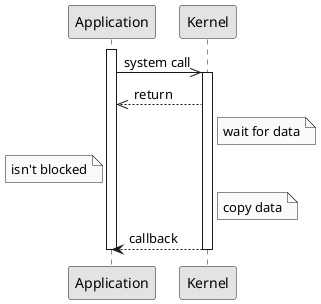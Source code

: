 @startuml
skinparam monochrome true
skinparam shadowing false
    activate Application
    Application->>Kernel: system call
    activate Kernel
    Kernel-->>Application: return
    Note right of Kernel: wait for data
    Note left of Application: isn't blocked
    Note right of Kernel: copy data
    Kernel-->Application: callback
    deactivate Kernel
    deactivate Application
@enduml